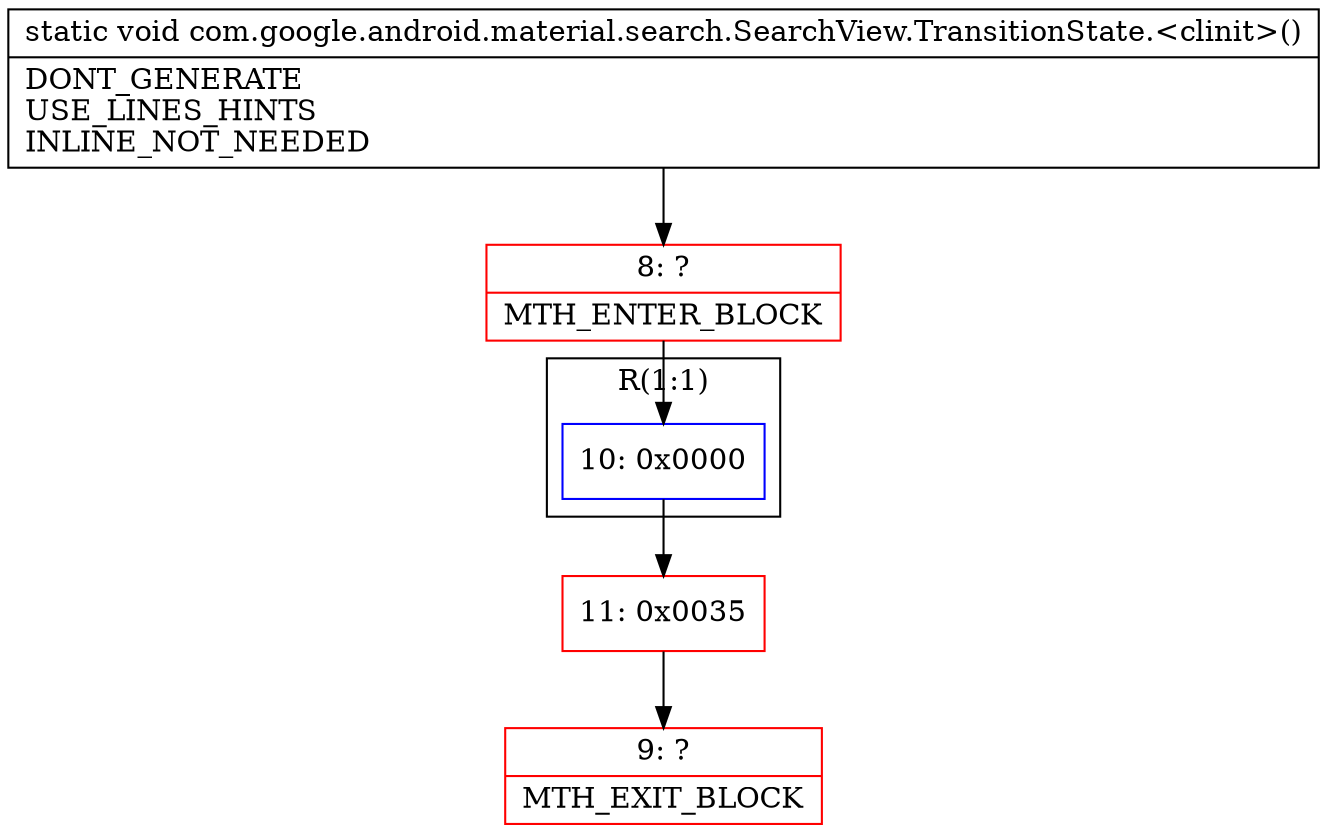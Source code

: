 digraph "CFG forcom.google.android.material.search.SearchView.TransitionState.\<clinit\>()V" {
subgraph cluster_Region_880093969 {
label = "R(1:1)";
node [shape=record,color=blue];
Node_10 [shape=record,label="{10\:\ 0x0000}"];
}
Node_8 [shape=record,color=red,label="{8\:\ ?|MTH_ENTER_BLOCK\l}"];
Node_11 [shape=record,color=red,label="{11\:\ 0x0035}"];
Node_9 [shape=record,color=red,label="{9\:\ ?|MTH_EXIT_BLOCK\l}"];
MethodNode[shape=record,label="{static void com.google.android.material.search.SearchView.TransitionState.\<clinit\>()  | DONT_GENERATE\lUSE_LINES_HINTS\lINLINE_NOT_NEEDED\l}"];
MethodNode -> Node_8;Node_10 -> Node_11;
Node_8 -> Node_10;
Node_11 -> Node_9;
}

